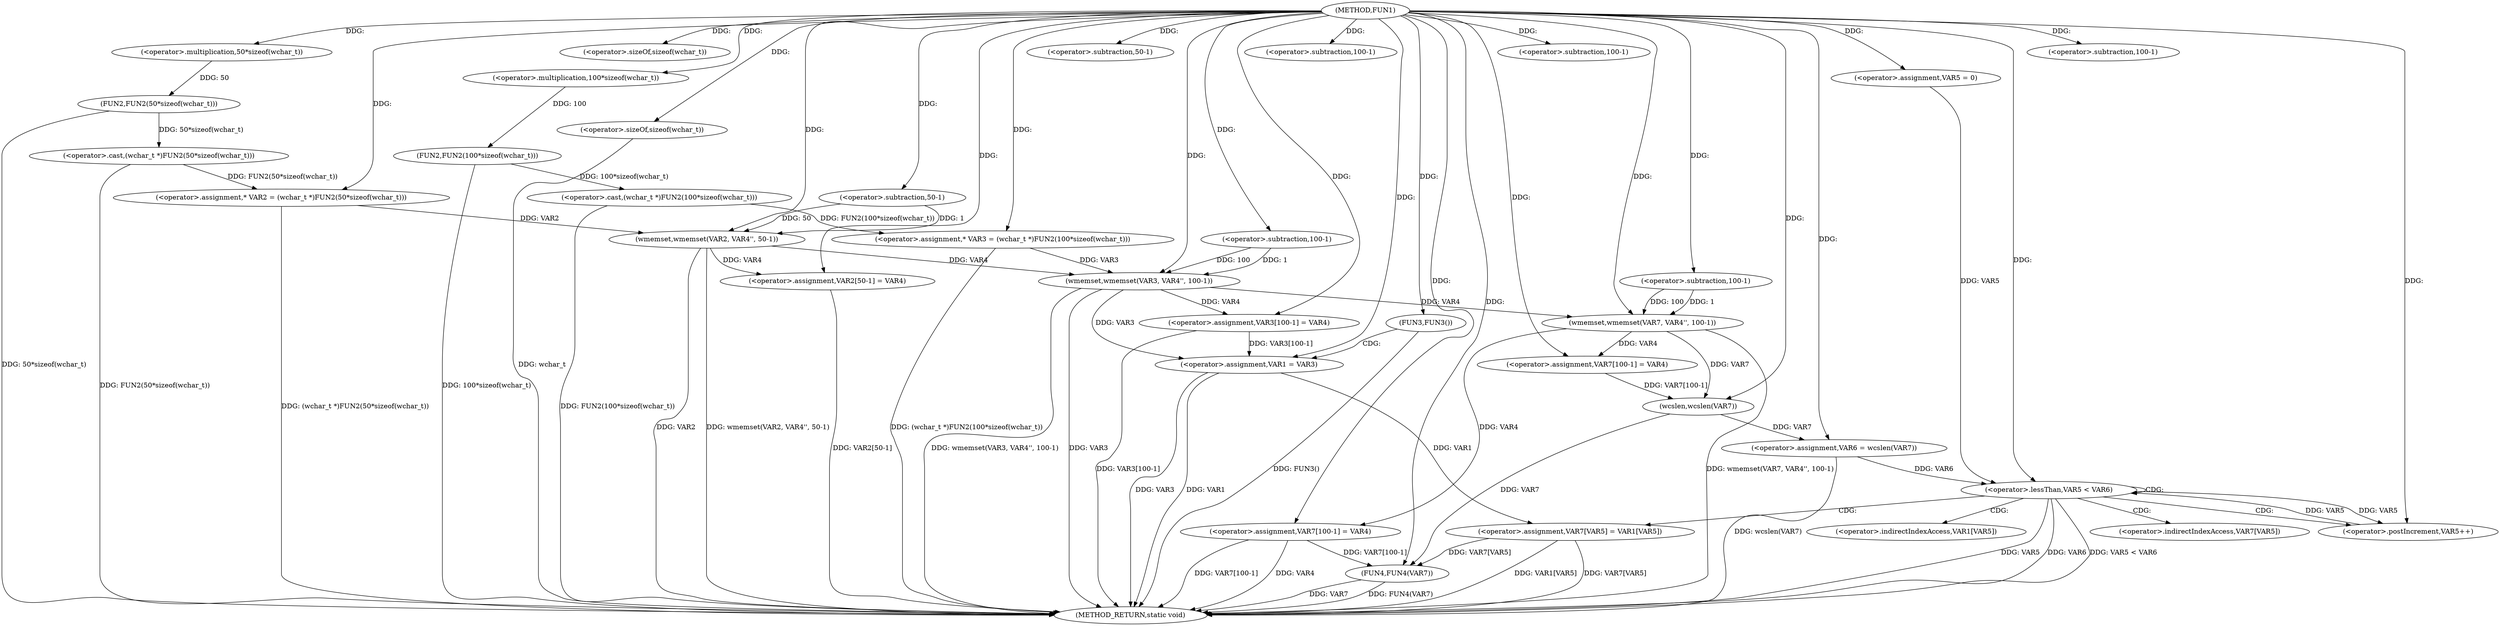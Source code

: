 digraph FUN1 {  
"1000100" [label = "(METHOD,FUN1)" ]
"1000202" [label = "(METHOD_RETURN,static void)" ]
"1000104" [label = "(<operator>.assignment,* VAR2 = (wchar_t *)FUN2(50*sizeof(wchar_t)))" ]
"1000106" [label = "(<operator>.cast,(wchar_t *)FUN2(50*sizeof(wchar_t)))" ]
"1000108" [label = "(FUN2,FUN2(50*sizeof(wchar_t)))" ]
"1000109" [label = "(<operator>.multiplication,50*sizeof(wchar_t))" ]
"1000111" [label = "(<operator>.sizeOf,sizeof(wchar_t))" ]
"1000114" [label = "(<operator>.assignment,* VAR3 = (wchar_t *)FUN2(100*sizeof(wchar_t)))" ]
"1000116" [label = "(<operator>.cast,(wchar_t *)FUN2(100*sizeof(wchar_t)))" ]
"1000118" [label = "(FUN2,FUN2(100*sizeof(wchar_t)))" ]
"1000119" [label = "(<operator>.multiplication,100*sizeof(wchar_t))" ]
"1000121" [label = "(<operator>.sizeOf,sizeof(wchar_t))" ]
"1000123" [label = "(wmemset,wmemset(VAR2, VAR4'', 50-1))" ]
"1000126" [label = "(<operator>.subtraction,50-1)" ]
"1000129" [label = "(<operator>.assignment,VAR2[50-1] = VAR4)" ]
"1000132" [label = "(<operator>.subtraction,50-1)" ]
"1000136" [label = "(wmemset,wmemset(VAR3, VAR4'', 100-1))" ]
"1000139" [label = "(<operator>.subtraction,100-1)" ]
"1000142" [label = "(<operator>.assignment,VAR3[100-1] = VAR4)" ]
"1000145" [label = "(<operator>.subtraction,100-1)" ]
"1000150" [label = "(FUN3,FUN3())" ]
"1000152" [label = "(<operator>.assignment,VAR1 = VAR3)" ]
"1000159" [label = "(wmemset,wmemset(VAR7, VAR4'', 100-1))" ]
"1000162" [label = "(<operator>.subtraction,100-1)" ]
"1000165" [label = "(<operator>.assignment,VAR7[100-1] = VAR4)" ]
"1000168" [label = "(<operator>.subtraction,100-1)" ]
"1000172" [label = "(<operator>.assignment,VAR6 = wcslen(VAR7))" ]
"1000174" [label = "(wcslen,wcslen(VAR7))" ]
"1000177" [label = "(<operator>.assignment,VAR5 = 0)" ]
"1000180" [label = "(<operator>.lessThan,VAR5 < VAR6)" ]
"1000183" [label = "(<operator>.postIncrement,VAR5++)" ]
"1000186" [label = "(<operator>.assignment,VAR7[VAR5] = VAR1[VAR5])" ]
"1000193" [label = "(<operator>.assignment,VAR7[100-1] = VAR4)" ]
"1000196" [label = "(<operator>.subtraction,100-1)" ]
"1000200" [label = "(FUN4,FUN4(VAR7))" ]
"1000187" [label = "(<operator>.indirectIndexAccess,VAR7[VAR5])" ]
"1000190" [label = "(<operator>.indirectIndexAccess,VAR1[VAR5])" ]
  "1000106" -> "1000202"  [ label = "DDG: FUN2(50*sizeof(wchar_t))"] 
  "1000186" -> "1000202"  [ label = "DDG: VAR1[VAR5]"] 
  "1000200" -> "1000202"  [ label = "DDG: FUN4(VAR7)"] 
  "1000180" -> "1000202"  [ label = "DDG: VAR5"] 
  "1000152" -> "1000202"  [ label = "DDG: VAR1"] 
  "1000116" -> "1000202"  [ label = "DDG: FUN2(100*sizeof(wchar_t))"] 
  "1000152" -> "1000202"  [ label = "DDG: VAR3"] 
  "1000193" -> "1000202"  [ label = "DDG: VAR4"] 
  "1000118" -> "1000202"  [ label = "DDG: 100*sizeof(wchar_t)"] 
  "1000123" -> "1000202"  [ label = "DDG: VAR2"] 
  "1000180" -> "1000202"  [ label = "DDG: VAR6"] 
  "1000159" -> "1000202"  [ label = "DDG: wmemset(VAR7, VAR4'', 100-1)"] 
  "1000129" -> "1000202"  [ label = "DDG: VAR2[50-1]"] 
  "1000186" -> "1000202"  [ label = "DDG: VAR7[VAR5]"] 
  "1000193" -> "1000202"  [ label = "DDG: VAR7[100-1]"] 
  "1000200" -> "1000202"  [ label = "DDG: VAR7"] 
  "1000123" -> "1000202"  [ label = "DDG: wmemset(VAR2, VAR4'', 50-1)"] 
  "1000180" -> "1000202"  [ label = "DDG: VAR5 < VAR6"] 
  "1000142" -> "1000202"  [ label = "DDG: VAR3[100-1]"] 
  "1000136" -> "1000202"  [ label = "DDG: wmemset(VAR3, VAR4'', 100-1)"] 
  "1000121" -> "1000202"  [ label = "DDG: wchar_t"] 
  "1000150" -> "1000202"  [ label = "DDG: FUN3()"] 
  "1000114" -> "1000202"  [ label = "DDG: (wchar_t *)FUN2(100*sizeof(wchar_t))"] 
  "1000172" -> "1000202"  [ label = "DDG: wcslen(VAR7)"] 
  "1000136" -> "1000202"  [ label = "DDG: VAR3"] 
  "1000104" -> "1000202"  [ label = "DDG: (wchar_t *)FUN2(50*sizeof(wchar_t))"] 
  "1000108" -> "1000202"  [ label = "DDG: 50*sizeof(wchar_t)"] 
  "1000106" -> "1000104"  [ label = "DDG: FUN2(50*sizeof(wchar_t))"] 
  "1000100" -> "1000104"  [ label = "DDG: "] 
  "1000108" -> "1000106"  [ label = "DDG: 50*sizeof(wchar_t)"] 
  "1000109" -> "1000108"  [ label = "DDG: 50"] 
  "1000100" -> "1000109"  [ label = "DDG: "] 
  "1000100" -> "1000111"  [ label = "DDG: "] 
  "1000116" -> "1000114"  [ label = "DDG: FUN2(100*sizeof(wchar_t))"] 
  "1000100" -> "1000114"  [ label = "DDG: "] 
  "1000118" -> "1000116"  [ label = "DDG: 100*sizeof(wchar_t)"] 
  "1000119" -> "1000118"  [ label = "DDG: 100"] 
  "1000100" -> "1000119"  [ label = "DDG: "] 
  "1000100" -> "1000121"  [ label = "DDG: "] 
  "1000104" -> "1000123"  [ label = "DDG: VAR2"] 
  "1000100" -> "1000123"  [ label = "DDG: "] 
  "1000126" -> "1000123"  [ label = "DDG: 50"] 
  "1000126" -> "1000123"  [ label = "DDG: 1"] 
  "1000100" -> "1000126"  [ label = "DDG: "] 
  "1000123" -> "1000129"  [ label = "DDG: VAR4"] 
  "1000100" -> "1000129"  [ label = "DDG: "] 
  "1000100" -> "1000132"  [ label = "DDG: "] 
  "1000114" -> "1000136"  [ label = "DDG: VAR3"] 
  "1000100" -> "1000136"  [ label = "DDG: "] 
  "1000123" -> "1000136"  [ label = "DDG: VAR4"] 
  "1000139" -> "1000136"  [ label = "DDG: 100"] 
  "1000139" -> "1000136"  [ label = "DDG: 1"] 
  "1000100" -> "1000139"  [ label = "DDG: "] 
  "1000136" -> "1000142"  [ label = "DDG: VAR4"] 
  "1000100" -> "1000142"  [ label = "DDG: "] 
  "1000100" -> "1000145"  [ label = "DDG: "] 
  "1000100" -> "1000150"  [ label = "DDG: "] 
  "1000142" -> "1000152"  [ label = "DDG: VAR3[100-1]"] 
  "1000136" -> "1000152"  [ label = "DDG: VAR3"] 
  "1000100" -> "1000152"  [ label = "DDG: "] 
  "1000100" -> "1000159"  [ label = "DDG: "] 
  "1000136" -> "1000159"  [ label = "DDG: VAR4"] 
  "1000162" -> "1000159"  [ label = "DDG: 100"] 
  "1000162" -> "1000159"  [ label = "DDG: 1"] 
  "1000100" -> "1000162"  [ label = "DDG: "] 
  "1000159" -> "1000165"  [ label = "DDG: VAR4"] 
  "1000100" -> "1000165"  [ label = "DDG: "] 
  "1000100" -> "1000168"  [ label = "DDG: "] 
  "1000174" -> "1000172"  [ label = "DDG: VAR7"] 
  "1000100" -> "1000172"  [ label = "DDG: "] 
  "1000159" -> "1000174"  [ label = "DDG: VAR7"] 
  "1000165" -> "1000174"  [ label = "DDG: VAR7[100-1]"] 
  "1000100" -> "1000174"  [ label = "DDG: "] 
  "1000100" -> "1000177"  [ label = "DDG: "] 
  "1000177" -> "1000180"  [ label = "DDG: VAR5"] 
  "1000183" -> "1000180"  [ label = "DDG: VAR5"] 
  "1000100" -> "1000180"  [ label = "DDG: "] 
  "1000172" -> "1000180"  [ label = "DDG: VAR6"] 
  "1000180" -> "1000183"  [ label = "DDG: VAR5"] 
  "1000100" -> "1000183"  [ label = "DDG: "] 
  "1000152" -> "1000186"  [ label = "DDG: VAR1"] 
  "1000100" -> "1000193"  [ label = "DDG: "] 
  "1000159" -> "1000193"  [ label = "DDG: VAR4"] 
  "1000100" -> "1000196"  [ label = "DDG: "] 
  "1000186" -> "1000200"  [ label = "DDG: VAR7[VAR5]"] 
  "1000193" -> "1000200"  [ label = "DDG: VAR7[100-1]"] 
  "1000174" -> "1000200"  [ label = "DDG: VAR7"] 
  "1000100" -> "1000200"  [ label = "DDG: "] 
  "1000150" -> "1000152"  [ label = "CDG: "] 
  "1000180" -> "1000186"  [ label = "CDG: "] 
  "1000180" -> "1000180"  [ label = "CDG: "] 
  "1000180" -> "1000183"  [ label = "CDG: "] 
  "1000180" -> "1000190"  [ label = "CDG: "] 
  "1000180" -> "1000187"  [ label = "CDG: "] 
}
